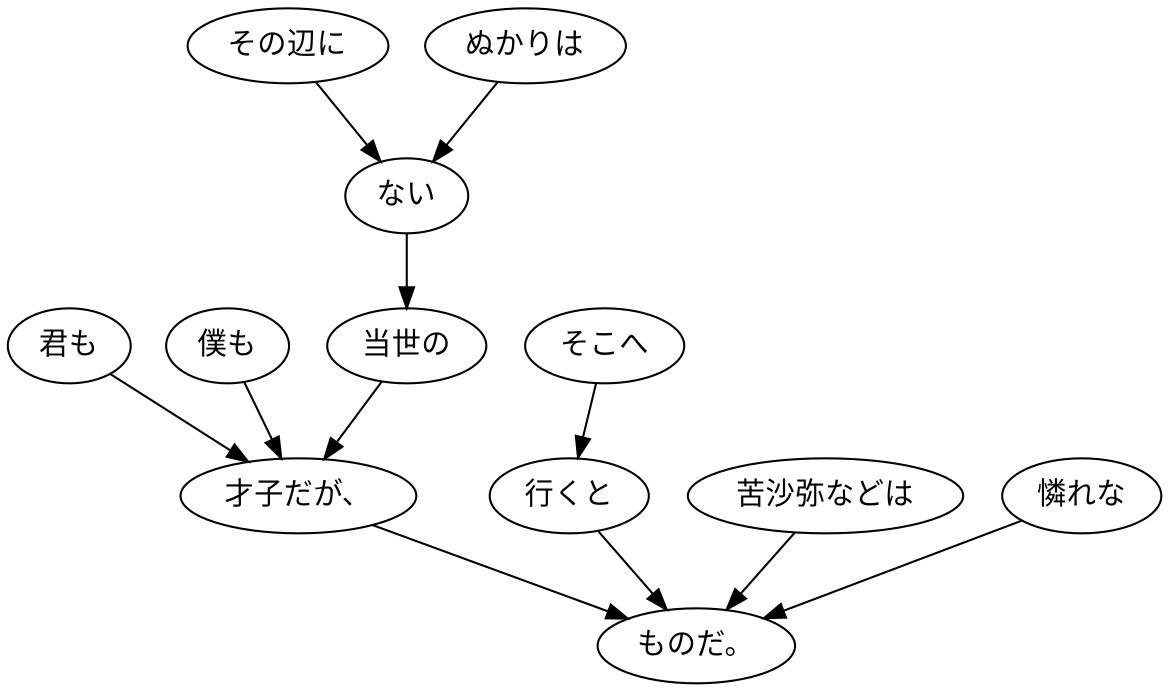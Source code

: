 digraph graph2479 {
	node0 [label="君も"];
	node1 [label="僕も"];
	node2 [label="その辺に"];
	node3 [label="ぬかりは"];
	node4 [label="ない"];
	node5 [label="当世の"];
	node6 [label="才子だが、"];
	node7 [label="そこへ"];
	node8 [label="行くと"];
	node9 [label="苦沙弥などは"];
	node10 [label="憐れな"];
	node11 [label="ものだ。"];
	node0 -> node6;
	node1 -> node6;
	node2 -> node4;
	node3 -> node4;
	node4 -> node5;
	node5 -> node6;
	node6 -> node11;
	node7 -> node8;
	node8 -> node11;
	node9 -> node11;
	node10 -> node11;
}
